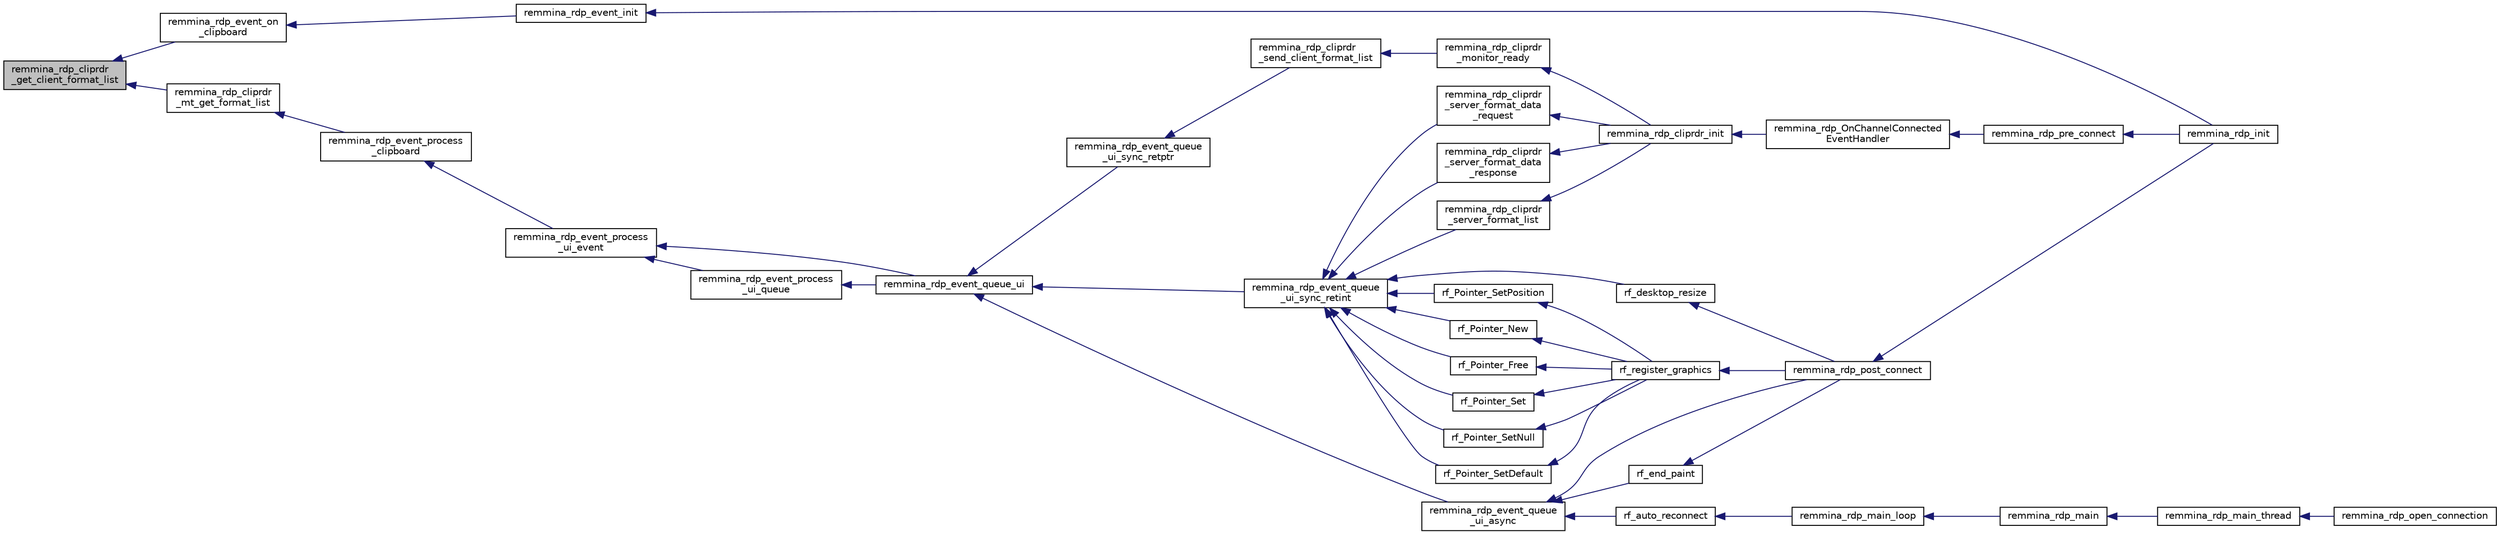 digraph "remmina_rdp_cliprdr_get_client_format_list"
{
  edge [fontname="Helvetica",fontsize="10",labelfontname="Helvetica",labelfontsize="10"];
  node [fontname="Helvetica",fontsize="10",shape=record];
  rankdir="LR";
  Node87 [label="remmina_rdp_cliprdr\l_get_client_format_list",height=0.2,width=0.4,color="black", fillcolor="grey75", style="filled", fontcolor="black"];
  Node87 -> Node88 [dir="back",color="midnightblue",fontsize="10",style="solid",fontname="Helvetica"];
  Node88 [label="remmina_rdp_cliprdr\l_mt_get_format_list",height=0.2,width=0.4,color="black", fillcolor="white", style="filled",URL="$rdp__cliprdr_8c.html#a9d9b4fd8f4efbac086e3a2a274647ce5"];
  Node88 -> Node89 [dir="back",color="midnightblue",fontsize="10",style="solid",fontname="Helvetica"];
  Node89 [label="remmina_rdp_event_process\l_clipboard",height=0.2,width=0.4,color="black", fillcolor="white", style="filled",URL="$rdp__cliprdr_8h.html#ad4fad618198e7746ea1e4ebd01a9b173"];
  Node89 -> Node90 [dir="back",color="midnightblue",fontsize="10",style="solid",fontname="Helvetica"];
  Node90 [label="remmina_rdp_event_process\l_ui_event",height=0.2,width=0.4,color="black", fillcolor="white", style="filled",URL="$rdp__event_8c.html#a6929ce2effcc3cf2be6d5ec8b19d5466"];
  Node90 -> Node91 [dir="back",color="midnightblue",fontsize="10",style="solid",fontname="Helvetica"];
  Node91 [label="remmina_rdp_event_process\l_ui_queue",height=0.2,width=0.4,color="black", fillcolor="white", style="filled",URL="$rdp__event_8c.html#abfa1d5d0b0494818fb5e1a549c0acd23"];
  Node91 -> Node92 [dir="back",color="midnightblue",fontsize="10",style="solid",fontname="Helvetica"];
  Node92 [label="remmina_rdp_event_queue_ui",height=0.2,width=0.4,color="black", fillcolor="white", style="filled",URL="$rdp__event_8c.html#a2b91746b782b7782432bd1d23c6a9945"];
  Node92 -> Node93 [dir="back",color="midnightblue",fontsize="10",style="solid",fontname="Helvetica"];
  Node93 [label="remmina_rdp_event_queue\l_ui_async",height=0.2,width=0.4,color="black", fillcolor="white", style="filled",URL="$rdp__event_8h.html#ae445fd0a84c7c9414a177a69c86cf325"];
  Node93 -> Node94 [dir="back",color="midnightblue",fontsize="10",style="solid",fontname="Helvetica"];
  Node94 [label="rf_auto_reconnect",height=0.2,width=0.4,color="black", fillcolor="white", style="filled",URL="$rdp__plugin_8c.html#a6dc42bd40842f63939e962828c19cfc7"];
  Node94 -> Node95 [dir="back",color="midnightblue",fontsize="10",style="solid",fontname="Helvetica"];
  Node95 [label="remmina_rdp_main_loop",height=0.2,width=0.4,color="black", fillcolor="white", style="filled",URL="$rdp__plugin_8c.html#adb2d2f801618ad1e5ff14b4ebf2a9eb9"];
  Node95 -> Node96 [dir="back",color="midnightblue",fontsize="10",style="solid",fontname="Helvetica"];
  Node96 [label="remmina_rdp_main",height=0.2,width=0.4,color="black", fillcolor="white", style="filled",URL="$rdp__plugin_8c.html#a12e0199d082d510648cb27168486f4e0"];
  Node96 -> Node97 [dir="back",color="midnightblue",fontsize="10",style="solid",fontname="Helvetica"];
  Node97 [label="remmina_rdp_main_thread",height=0.2,width=0.4,color="black", fillcolor="white", style="filled",URL="$rdp__plugin_8c.html#a3b62e33da1cb6cfa69c44f565ad53c54"];
  Node97 -> Node98 [dir="back",color="midnightblue",fontsize="10",style="solid",fontname="Helvetica"];
  Node98 [label="remmina_rdp_open_connection",height=0.2,width=0.4,color="black", fillcolor="white", style="filled",URL="$rdp__plugin_8c.html#a5f88cb338f10185c43bfc7d711dddee5"];
  Node93 -> Node99 [dir="back",color="midnightblue",fontsize="10",style="solid",fontname="Helvetica"];
  Node99 [label="rf_end_paint",height=0.2,width=0.4,color="black", fillcolor="white", style="filled",URL="$rdp__plugin_8c.html#ab5b2b1181588e07e68c083c9539fa84f"];
  Node99 -> Node100 [dir="back",color="midnightblue",fontsize="10",style="solid",fontname="Helvetica"];
  Node100 [label="remmina_rdp_post_connect",height=0.2,width=0.4,color="black", fillcolor="white", style="filled",URL="$rdp__plugin_8c.html#ac8d1ec82167ad20b7634ed545d4badbc"];
  Node100 -> Node101 [dir="back",color="midnightblue",fontsize="10",style="solid",fontname="Helvetica"];
  Node101 [label="remmina_rdp_init",height=0.2,width=0.4,color="black", fillcolor="white", style="filled",URL="$rdp__plugin_8c.html#a6dd204e4f7a63fdcdfb6cd3066cbf309"];
  Node93 -> Node100 [dir="back",color="midnightblue",fontsize="10",style="solid",fontname="Helvetica"];
  Node92 -> Node102 [dir="back",color="midnightblue",fontsize="10",style="solid",fontname="Helvetica"];
  Node102 [label="remmina_rdp_event_queue\l_ui_sync_retint",height=0.2,width=0.4,color="black", fillcolor="white", style="filled",URL="$rdp__event_8h.html#ab5fe43c1b1b77c39f118d2581942eb81"];
  Node102 -> Node103 [dir="back",color="midnightblue",fontsize="10",style="solid",fontname="Helvetica"];
  Node103 [label="remmina_rdp_cliprdr\l_server_format_list",height=0.2,width=0.4,color="black", fillcolor="white", style="filled",URL="$rdp__cliprdr_8c.html#aad8017b7ae0935c5266e7777dae3c3d4"];
  Node103 -> Node104 [dir="back",color="midnightblue",fontsize="10",style="solid",fontname="Helvetica"];
  Node104 [label="remmina_rdp_cliprdr_init",height=0.2,width=0.4,color="black", fillcolor="white", style="filled",URL="$rdp__cliprdr_8h.html#a9425378cc9b2da11eb4b866c8069e4aa"];
  Node104 -> Node105 [dir="back",color="midnightblue",fontsize="10",style="solid",fontname="Helvetica"];
  Node105 [label="remmina_rdp_OnChannelConnected\lEventHandler",height=0.2,width=0.4,color="black", fillcolor="white", style="filled",URL="$rdp__channels_8h.html#a759a6601ddb16301f0f6c39a6e88425a"];
  Node105 -> Node106 [dir="back",color="midnightblue",fontsize="10",style="solid",fontname="Helvetica"];
  Node106 [label="remmina_rdp_pre_connect",height=0.2,width=0.4,color="black", fillcolor="white", style="filled",URL="$rdp__plugin_8c.html#a0bc4113554537fd1a9e4c8bb9201e789"];
  Node106 -> Node101 [dir="back",color="midnightblue",fontsize="10",style="solid",fontname="Helvetica"];
  Node102 -> Node107 [dir="back",color="midnightblue",fontsize="10",style="solid",fontname="Helvetica"];
  Node107 [label="remmina_rdp_cliprdr\l_server_format_data\l_request",height=0.2,width=0.4,color="black", fillcolor="white", style="filled",URL="$rdp__cliprdr_8c.html#a3a346af4c3c92ec71797838ecc69bdae"];
  Node107 -> Node104 [dir="back",color="midnightblue",fontsize="10",style="solid",fontname="Helvetica"];
  Node102 -> Node108 [dir="back",color="midnightblue",fontsize="10",style="solid",fontname="Helvetica"];
  Node108 [label="remmina_rdp_cliprdr\l_server_format_data\l_response",height=0.2,width=0.4,color="black", fillcolor="white", style="filled",URL="$rdp__cliprdr_8c.html#a010f06478881fa1942237c48a4605a23"];
  Node108 -> Node104 [dir="back",color="midnightblue",fontsize="10",style="solid",fontname="Helvetica"];
  Node102 -> Node109 [dir="back",color="midnightblue",fontsize="10",style="solid",fontname="Helvetica"];
  Node109 [label="rf_Pointer_New",height=0.2,width=0.4,color="black", fillcolor="white", style="filled",URL="$rdp__graphics_8c.html#a9fb6fb540ec75254cb763ae974fb5129"];
  Node109 -> Node110 [dir="back",color="midnightblue",fontsize="10",style="solid",fontname="Helvetica"];
  Node110 [label="rf_register_graphics",height=0.2,width=0.4,color="black", fillcolor="white", style="filled",URL="$rdp__graphics_8h.html#a95732c40c35499f3440715b6526279b1"];
  Node110 -> Node100 [dir="back",color="midnightblue",fontsize="10",style="solid",fontname="Helvetica"];
  Node102 -> Node111 [dir="back",color="midnightblue",fontsize="10",style="solid",fontname="Helvetica"];
  Node111 [label="rf_Pointer_Free",height=0.2,width=0.4,color="black", fillcolor="white", style="filled",URL="$rdp__graphics_8c.html#afe709335471a30a29f9c97587d43088f"];
  Node111 -> Node110 [dir="back",color="midnightblue",fontsize="10",style="solid",fontname="Helvetica"];
  Node102 -> Node112 [dir="back",color="midnightblue",fontsize="10",style="solid",fontname="Helvetica"];
  Node112 [label="rf_Pointer_Set",height=0.2,width=0.4,color="black", fillcolor="white", style="filled",URL="$rdp__graphics_8c.html#aee54ac34465e6b70a5a7bbd799e9b747"];
  Node112 -> Node110 [dir="back",color="midnightblue",fontsize="10",style="solid",fontname="Helvetica"];
  Node102 -> Node113 [dir="back",color="midnightblue",fontsize="10",style="solid",fontname="Helvetica"];
  Node113 [label="rf_Pointer_SetNull",height=0.2,width=0.4,color="black", fillcolor="white", style="filled",URL="$rdp__graphics_8c.html#aeb108afe0c6da4dfa5a485137921437a"];
  Node113 -> Node110 [dir="back",color="midnightblue",fontsize="10",style="solid",fontname="Helvetica"];
  Node102 -> Node114 [dir="back",color="midnightblue",fontsize="10",style="solid",fontname="Helvetica"];
  Node114 [label="rf_Pointer_SetDefault",height=0.2,width=0.4,color="black", fillcolor="white", style="filled",URL="$rdp__graphics_8c.html#ac2abd9da136bc6f446c836a3d53ab8b6"];
  Node114 -> Node110 [dir="back",color="midnightblue",fontsize="10",style="solid",fontname="Helvetica"];
  Node102 -> Node115 [dir="back",color="midnightblue",fontsize="10",style="solid",fontname="Helvetica"];
  Node115 [label="rf_Pointer_SetPosition",height=0.2,width=0.4,color="black", fillcolor="white", style="filled",URL="$rdp__graphics_8c.html#a4c2407f4e8db3ae44123066c373b705c"];
  Node115 -> Node110 [dir="back",color="midnightblue",fontsize="10",style="solid",fontname="Helvetica"];
  Node102 -> Node116 [dir="back",color="midnightblue",fontsize="10",style="solid",fontname="Helvetica"];
  Node116 [label="rf_desktop_resize",height=0.2,width=0.4,color="black", fillcolor="white", style="filled",URL="$rdp__plugin_8c.html#a992a905d014d83a8de736ffbd85fe901"];
  Node116 -> Node100 [dir="back",color="midnightblue",fontsize="10",style="solid",fontname="Helvetica"];
  Node92 -> Node117 [dir="back",color="midnightblue",fontsize="10",style="solid",fontname="Helvetica"];
  Node117 [label="remmina_rdp_event_queue\l_ui_sync_retptr",height=0.2,width=0.4,color="black", fillcolor="white", style="filled",URL="$rdp__event_8h.html#adaaf3de8342309cc52668f318a473350"];
  Node117 -> Node118 [dir="back",color="midnightblue",fontsize="10",style="solid",fontname="Helvetica"];
  Node118 [label="remmina_rdp_cliprdr\l_send_client_format_list",height=0.2,width=0.4,color="black", fillcolor="white", style="filled",URL="$rdp__cliprdr_8c.html#a8afec91e9f54fc3a0ea8f25d8349bd8b"];
  Node118 -> Node119 [dir="back",color="midnightblue",fontsize="10",style="solid",fontname="Helvetica"];
  Node119 [label="remmina_rdp_cliprdr\l_monitor_ready",height=0.2,width=0.4,color="black", fillcolor="white", style="filled",URL="$rdp__cliprdr_8c.html#a5c9890f4354ef9a8dedcf3a371a2a16f"];
  Node119 -> Node104 [dir="back",color="midnightblue",fontsize="10",style="solid",fontname="Helvetica"];
  Node90 -> Node92 [dir="back",color="midnightblue",fontsize="10",style="solid",fontname="Helvetica"];
  Node87 -> Node120 [dir="back",color="midnightblue",fontsize="10",style="solid",fontname="Helvetica"];
  Node120 [label="remmina_rdp_event_on\l_clipboard",height=0.2,width=0.4,color="black", fillcolor="white", style="filled",URL="$rdp__event_8c.html#a2bd3d6559182ac1132927435ba9abc6a"];
  Node120 -> Node121 [dir="back",color="midnightblue",fontsize="10",style="solid",fontname="Helvetica"];
  Node121 [label="remmina_rdp_event_init",height=0.2,width=0.4,color="black", fillcolor="white", style="filled",URL="$rdp__event_8h.html#afba21c241e7abe9fe72f6e5aeeaa99cc"];
  Node121 -> Node101 [dir="back",color="midnightblue",fontsize="10",style="solid",fontname="Helvetica"];
}
